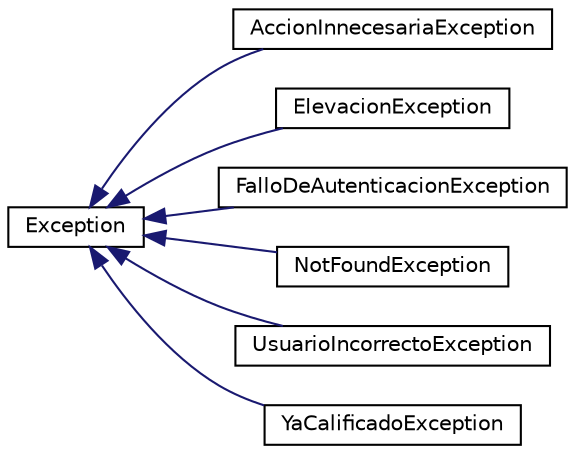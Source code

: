 digraph "Graphical Class Hierarchy"
{
 // INTERACTIVE_SVG=YES
 // LATEX_PDF_SIZE
  edge [fontname="Helvetica",fontsize="10",labelfontname="Helvetica",labelfontsize="10"];
  node [fontname="Helvetica",fontsize="10",shape=record];
  rankdir="LR";
  Node0 [label="Exception",height=0.2,width=0.4,color="black", fillcolor="white", style="filled",URL="$classException.html",tooltip=" "];
  Node0 -> Node1 [dir="back",color="midnightblue",fontsize="10",style="solid",fontname="Helvetica"];
  Node1 [label="AccionInnecesariaException",height=0.2,width=0.4,color="black", fillcolor="white", style="filled",URL="$classAccionInnecesariaException.html",tooltip=" "];
  Node0 -> Node2 [dir="back",color="midnightblue",fontsize="10",style="solid",fontname="Helvetica"];
  Node2 [label="ElevacionException",height=0.2,width=0.4,color="black", fillcolor="white", style="filled",URL="$classElevacionException.html",tooltip="Representa una excepción por falta de"];
  Node0 -> Node3 [dir="back",color="midnightblue",fontsize="10",style="solid",fontname="Helvetica"];
  Node3 [label="FalloDeAutenticacionException",height=0.2,width=0.4,color="black", fillcolor="white", style="filled",URL="$classFalloDeAutenticacionException.html",tooltip=" "];
  Node0 -> Node4 [dir="back",color="midnightblue",fontsize="10",style="solid",fontname="Helvetica"];
  Node4 [label="NotFoundException",height=0.2,width=0.4,color="black", fillcolor="white", style="filled",URL="$classNotFoundException.html",tooltip=" "];
  Node0 -> Node5 [dir="back",color="midnightblue",fontsize="10",style="solid",fontname="Helvetica"];
  Node5 [label="UsuarioIncorrectoException",height=0.2,width=0.4,color="black", fillcolor="white", style="filled",URL="$classUsuarioIncorrectoException.html",tooltip=" "];
  Node0 -> Node6 [dir="back",color="midnightblue",fontsize="10",style="solid",fontname="Helvetica"];
  Node6 [label="YaCalificadoException",height=0.2,width=0.4,color="black", fillcolor="white", style="filled",URL="$classYaCalificadoException.html",tooltip=" "];
}

